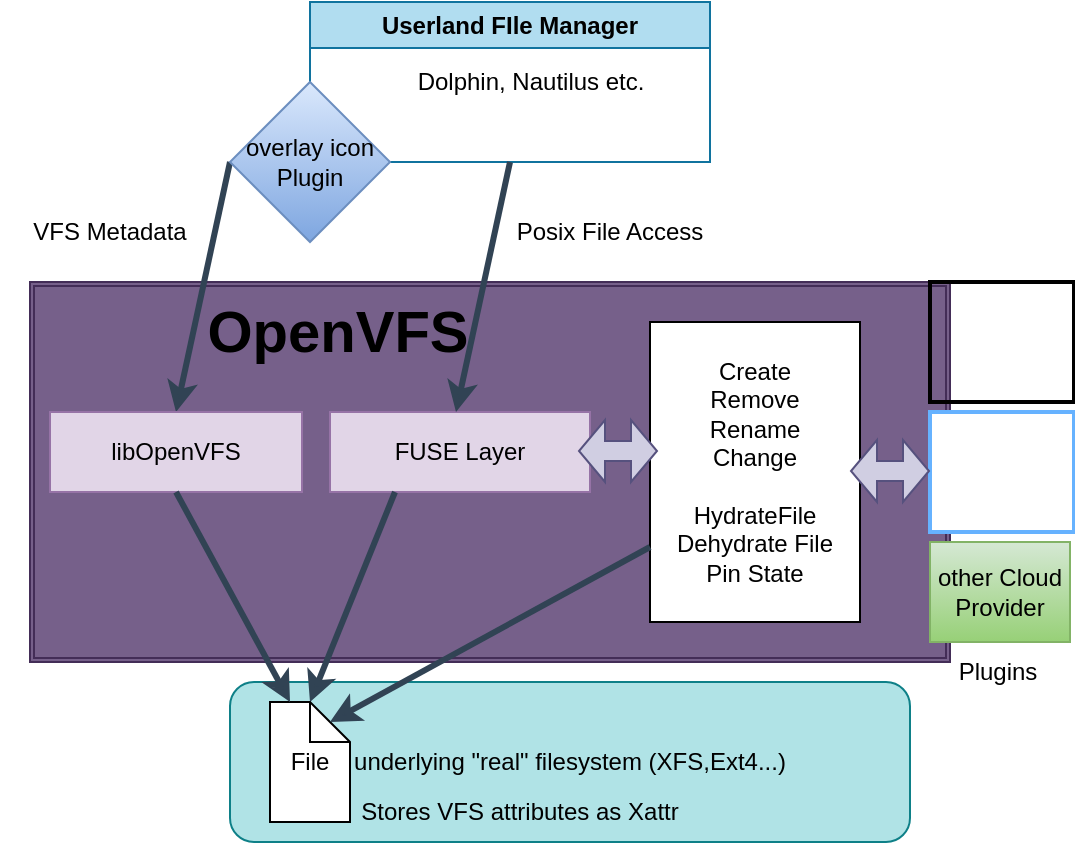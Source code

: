 <mxfile version="21.8.2" type="embed">
  <diagram id="oEUGuzyK5eyd2CWkXXsy" name="Seite-1">
    <mxGraphModel dx="1095" dy="833" grid="1" gridSize="10" guides="1" tooltips="1" connect="1" arrows="1" fold="1" page="1" pageScale="1" pageWidth="827" pageHeight="1169" math="0" shadow="0">
      <root>
        <mxCell id="0" />
        <mxCell id="1" parent="0" />
        <mxCell id="2" value="underlying &quot;real&quot; filesystem (XFS,Ext4...)" style="rounded=1;whiteSpace=wrap;html=1;fillColor=#b0e3e6;strokeColor=#0e8088;" parent="1" vertex="1">
          <mxGeometry x="260" y="480" width="340" height="80" as="geometry" />
        </mxCell>
        <mxCell id="15" value="" style="shape=ext;double=1;rounded=0;whiteSpace=wrap;html=1;fillColor=#76608a;strokeColor=#432D57;fontColor=#ffffff;" parent="1" vertex="1">
          <mxGeometry x="160" y="280" width="460" height="190" as="geometry" />
        </mxCell>
        <mxCell id="3" value="FUSE Layer" style="rounded=0;whiteSpace=wrap;html=1;fillColor=#e1d5e7;strokeColor=#9673a6;" parent="1" vertex="1">
          <mxGeometry x="310" y="345" width="130" height="40" as="geometry" />
        </mxCell>
        <mxCell id="8" value="" style="endArrow=classic;html=1;rounded=0;entryX=0;entryY=0;entryDx=20;entryDy=0;entryPerimeter=0;strokeWidth=3;fillColor=#647687;strokeColor=#314354;exitX=0.25;exitY=1;exitDx=0;exitDy=0;" parent="1" source="3" target="10" edge="1">
          <mxGeometry width="50" height="50" relative="1" as="geometry">
            <mxPoint x="250" y="380" as="sourcePoint" />
            <mxPoint x="268" y="505" as="targetPoint" />
          </mxGeometry>
        </mxCell>
        <mxCell id="9" value="Stores VFS attributes as Xattr" style="text;html=1;strokeColor=none;fillColor=none;align=center;verticalAlign=middle;whiteSpace=wrap;rounded=0;" parent="1" vertex="1">
          <mxGeometry x="310" y="530" width="190" height="30" as="geometry" />
        </mxCell>
        <mxCell id="10" value="File" style="shape=note;size=20;whiteSpace=wrap;html=1;" parent="1" vertex="1">
          <mxGeometry x="280" y="490" width="40" height="60" as="geometry" />
        </mxCell>
        <mxCell id="44" value="" style="edgeStyle=orthogonalEdgeStyle;rounded=0;orthogonalLoop=1;jettySize=auto;html=1;" edge="1" parent="1" source="13" target="21">
          <mxGeometry relative="1" as="geometry" />
        </mxCell>
        <mxCell id="13" value="" style="shape=image;imageAspect=0;aspect=fixed;verticalLabelPosition=bottom;verticalAlign=top;image=https://upload.wikimedia.org/wikipedia/commons/thumb/6/60/Nextcloud_Logo.svg/2560px-Nextcloud_Logo.svg.png;imageBorder=#66B2FF;strokeWidth=2;imageBackground=#FFFFFF;" parent="1" vertex="1">
          <mxGeometry x="610" y="345" width="72" height="60" as="geometry" />
        </mxCell>
        <mxCell id="12" value="" style="shape=image;imageAspect=0;aspect=fixed;verticalLabelPosition=bottom;verticalAlign=top;image=https://www.etes.de/files/etes/logo/ownCloud_Logo.png;imageBorder=default;strokeWidth=2;" parent="1" vertex="1">
          <mxGeometry x="610" y="280" width="72" height="60" as="geometry" />
        </mxCell>
        <mxCell id="19" value="Plugins" style="text;html=1;strokeColor=none;fillColor=none;align=center;verticalAlign=middle;whiteSpace=wrap;rounded=0;" parent="1" vertex="1">
          <mxGeometry x="610" y="460" width="68" height="30" as="geometry" />
        </mxCell>
        <mxCell id="21" value="&lt;div&gt;Create&lt;/div&gt;&lt;div&gt;Remove&lt;br&gt;&lt;/div&gt;&lt;div&gt;Rename&lt;/div&gt;&lt;div&gt;Change&lt;/div&gt;&lt;div&gt;&lt;br&gt;&lt;/div&gt;&lt;div&gt;&lt;div&gt;HydrateFile&lt;/div&gt;&lt;div&gt;Dehydrate File&lt;br&gt;&lt;/div&gt;Pin State&lt;/div&gt;" style="rounded=0;whiteSpace=wrap;html=1;" parent="1" vertex="1">
          <mxGeometry x="470" y="300" width="105" height="150" as="geometry" />
        </mxCell>
        <mxCell id="27" value="&lt;font style=&quot;font-size: 29px;&quot;&gt;&lt;b&gt;OpenVFS&lt;/b&gt;&lt;/font&gt;" style="text;html=1;strokeColor=none;fillColor=none;align=center;verticalAlign=middle;whiteSpace=wrap;rounded=0;" parent="1" vertex="1">
          <mxGeometry x="214" y="280" width="200" height="50" as="geometry" />
        </mxCell>
        <mxCell id="28" value="other Cloud Provider" style="rounded=0;whiteSpace=wrap;html=1;fillColor=#d5e8d4;strokeColor=#82b366;gradientColor=#97d077;" vertex="1" parent="1">
          <mxGeometry x="610" y="410" width="70" height="50" as="geometry" />
        </mxCell>
        <mxCell id="30" value="" style="endArrow=classic;html=1;rounded=0;entryX=0;entryY=0;entryDx=30;entryDy=10;entryPerimeter=0;strokeWidth=3;fillColor=#647687;strokeColor=#314354;exitX=0;exitY=0.75;exitDx=0;exitDy=0;" edge="1" parent="1" source="21" target="10">
          <mxGeometry width="50" height="50" relative="1" as="geometry">
            <mxPoint x="260" y="390" as="sourcePoint" />
            <mxPoint x="210" y="500" as="targetPoint" />
          </mxGeometry>
        </mxCell>
        <mxCell id="31" value="Userland FIle Manager" style="swimlane;whiteSpace=wrap;html=1;fillColor=#b1ddf0;strokeColor=#10739e;" vertex="1" parent="1">
          <mxGeometry x="300" y="140" width="200" height="80" as="geometry" />
        </mxCell>
        <mxCell id="32" value="Dolphin, Nautilus etc." style="text;html=1;align=center;verticalAlign=middle;resizable=0;points=[];autosize=1;strokeColor=none;fillColor=none;" vertex="1" parent="31">
          <mxGeometry x="40" y="25" width="140" height="30" as="geometry" />
        </mxCell>
        <mxCell id="34" value="" style="endArrow=classic;html=1;rounded=0;exitX=0;exitY=0.5;exitDx=0;exitDy=0;entryX=0.5;entryY=0;entryDx=0;entryDy=0;strokeWidth=3;fillColor=#647687;strokeColor=#314354;" edge="1" parent="1" source="33" target="35">
          <mxGeometry width="50" height="50" relative="1" as="geometry">
            <mxPoint x="150" y="210" as="sourcePoint" />
            <mxPoint x="80" y="230" as="targetPoint" />
          </mxGeometry>
        </mxCell>
        <mxCell id="35" value="libOpenVFS" style="rounded=0;whiteSpace=wrap;html=1;fillColor=#e1d5e7;strokeColor=#9673a6;" vertex="1" parent="1">
          <mxGeometry x="170" y="345" width="126" height="40" as="geometry" />
        </mxCell>
        <mxCell id="36" value="" style="endArrow=classic;html=1;rounded=0;entryX=0;entryY=0;entryDx=10;entryDy=0;entryPerimeter=0;strokeWidth=3;fillColor=#647687;strokeColor=#314354;exitX=0.5;exitY=1;exitDx=0;exitDy=0;" edge="1" parent="1" source="35" target="10">
          <mxGeometry width="50" height="50" relative="1" as="geometry">
            <mxPoint x="353" y="395" as="sourcePoint" />
            <mxPoint x="210" y="500" as="targetPoint" />
          </mxGeometry>
        </mxCell>
        <mxCell id="33" value="&lt;div&gt;overlay icon&lt;/div&gt;&lt;div&gt;Plugin&lt;br&gt;&lt;/div&gt;" style="rhombus;whiteSpace=wrap;html=1;fillColor=#dae8fc;gradientColor=#7ea6e0;strokeColor=#6c8ebf;" vertex="1" parent="1">
          <mxGeometry x="260" y="180" width="80" height="80" as="geometry" />
        </mxCell>
        <mxCell id="37" value="" style="endArrow=classic;html=1;rounded=0;exitX=0;exitY=0.5;exitDx=0;exitDy=0;entryX=0.5;entryY=0;entryDx=0;entryDy=0;strokeWidth=3;fillColor=#647687;strokeColor=#314354;" edge="1" parent="1">
          <mxGeometry width="50" height="50" relative="1" as="geometry">
            <mxPoint x="400" y="220" as="sourcePoint" />
            <mxPoint x="373" y="345" as="targetPoint" />
          </mxGeometry>
        </mxCell>
        <mxCell id="38" value="Posix File Access" style="text;html=1;strokeColor=none;fillColor=none;align=center;verticalAlign=middle;whiteSpace=wrap;rounded=0;" vertex="1" parent="1">
          <mxGeometry x="345" y="240" width="210" height="30" as="geometry" />
        </mxCell>
        <mxCell id="39" value="VFS Metadata" style="text;html=1;strokeColor=none;fillColor=none;align=center;verticalAlign=middle;whiteSpace=wrap;rounded=0;" vertex="1" parent="1">
          <mxGeometry x="145" y="240" width="110" height="30" as="geometry" />
        </mxCell>
        <mxCell id="43" value="" style="shape=flexArrow;endArrow=classic;startArrow=classic;html=1;rounded=0;endSize=4;startSize=4;fillColor=#d0cee2;strokeColor=#56517e;" edge="1" parent="1">
          <mxGeometry width="100" height="100" relative="1" as="geometry">
            <mxPoint x="570" y="374.5" as="sourcePoint" />
            <mxPoint x="610" y="374.5" as="targetPoint" />
          </mxGeometry>
        </mxCell>
        <mxCell id="45" value="" style="shape=flexArrow;endArrow=classic;startArrow=classic;html=1;rounded=0;endSize=4;startSize=4;fillColor=#d0cee2;strokeColor=#56517e;" edge="1" parent="1">
          <mxGeometry width="100" height="100" relative="1" as="geometry">
            <mxPoint x="434" y="364.5" as="sourcePoint" />
            <mxPoint x="474" y="364.5" as="targetPoint" />
          </mxGeometry>
        </mxCell>
      </root>
    </mxGraphModel>
  </diagram>
</mxfile>
